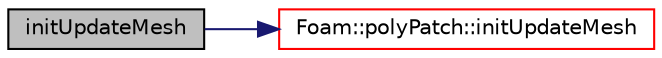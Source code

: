 digraph "initUpdateMesh"
{
  bgcolor="transparent";
  edge [fontname="Helvetica",fontsize="10",labelfontname="Helvetica",labelfontsize="10"];
  node [fontname="Helvetica",fontsize="10",shape=record];
  rankdir="LR";
  Node51 [label="initUpdateMesh",height=0.2,width=0.4,color="black", fillcolor="grey75", style="filled", fontcolor="black"];
  Node51 -> Node52 [color="midnightblue",fontsize="10",style="solid",fontname="Helvetica"];
  Node52 [label="Foam::polyPatch::initUpdateMesh",height=0.2,width=0.4,color="red",URL="$a28633.html#aa5a0e52206169bee3e3e53f840cbb62a",tooltip="Initialise the update of the patch topology. "];
}
